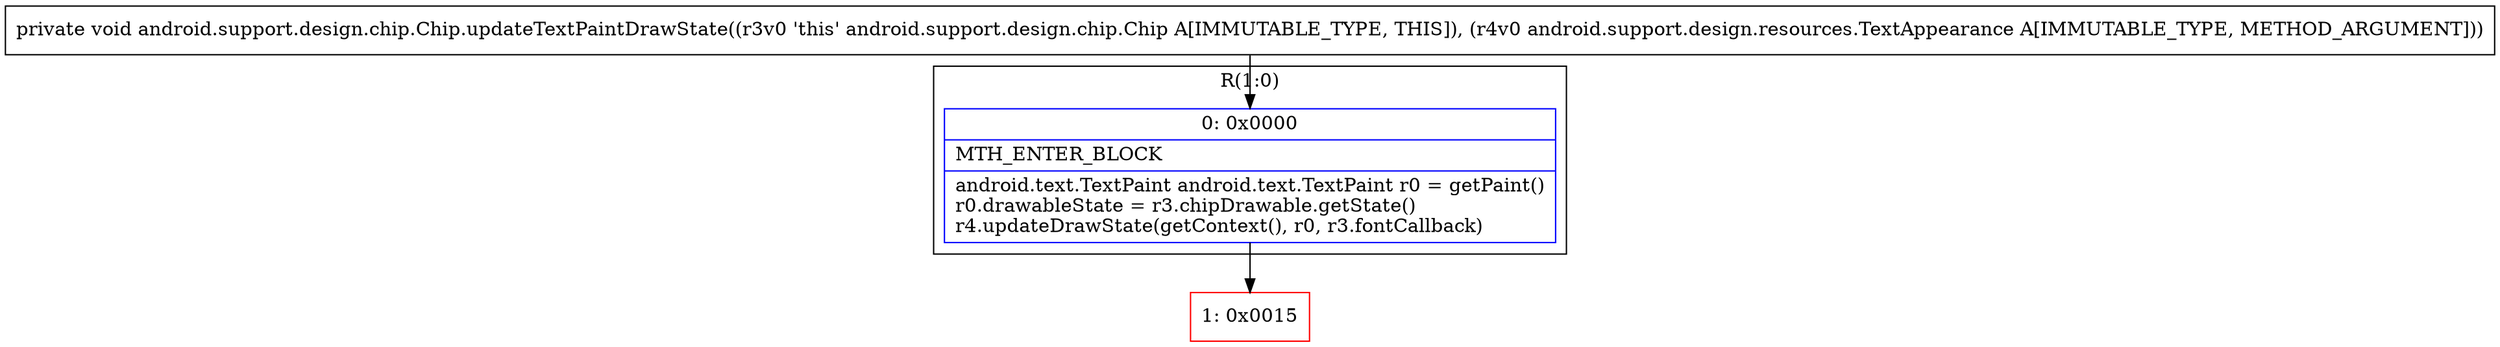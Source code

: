 digraph "CFG forandroid.support.design.chip.Chip.updateTextPaintDrawState(Landroid\/support\/design\/resources\/TextAppearance;)V" {
subgraph cluster_Region_851960453 {
label = "R(1:0)";
node [shape=record,color=blue];
Node_0 [shape=record,label="{0\:\ 0x0000|MTH_ENTER_BLOCK\l|android.text.TextPaint android.text.TextPaint r0 = getPaint()\lr0.drawableState = r3.chipDrawable.getState()\lr4.updateDrawState(getContext(), r0, r3.fontCallback)\l}"];
}
Node_1 [shape=record,color=red,label="{1\:\ 0x0015}"];
MethodNode[shape=record,label="{private void android.support.design.chip.Chip.updateTextPaintDrawState((r3v0 'this' android.support.design.chip.Chip A[IMMUTABLE_TYPE, THIS]), (r4v0 android.support.design.resources.TextAppearance A[IMMUTABLE_TYPE, METHOD_ARGUMENT])) }"];
MethodNode -> Node_0;
Node_0 -> Node_1;
}

